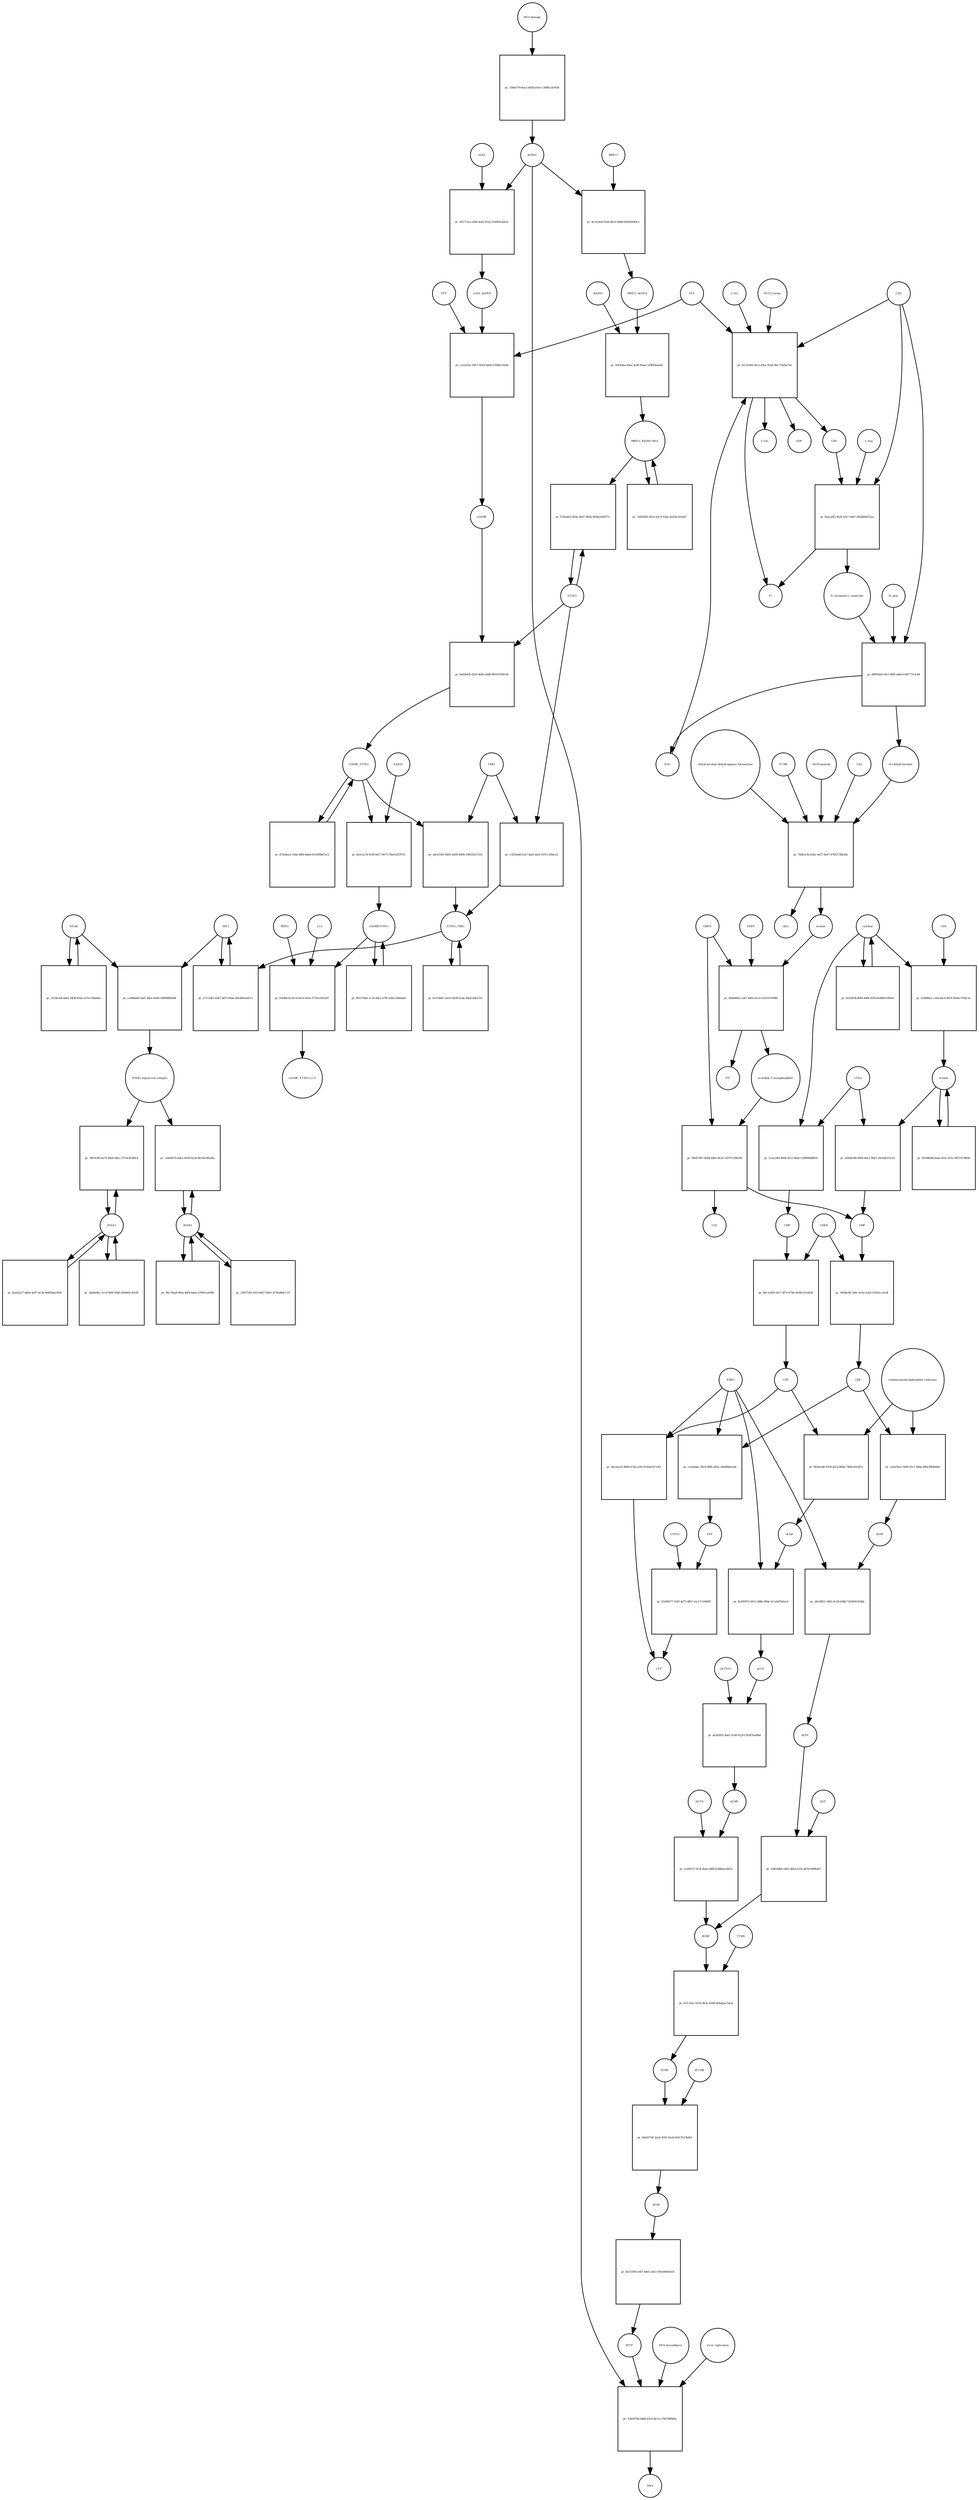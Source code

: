 strict digraph  {
"NF-kB" [annotation="urn_miriam_obo.go_GO%3A0071159", bipartite=0, cls=complex, fontsize=4, label="NF-kB", shape=circle];
"pr_ce908a40-1bd7-4d2e-8e00-040f8bf820bf" [annotation="", bipartite=1, cls=process, fontsize=4, label="pr_ce908a40-1bd7-4d2e-8e00-040f8bf820bf", shape=square];
"IFNB1 expression complex" [annotation="", bipartite=0, cls=complex, fontsize=4, label="IFNB1 expression complex", shape=circle];
IRF3 [annotation="urn_miriam_hgnc_6118|urn_miriam_uniprot_Q14653|urn_miriam_ensembl_ENSG00000126456|urn_miriam_refseq_NM_001571|urn_miriam_hgnc.symbol_IRF3|urn_miriam_ncbigene_3661", bipartite=0, cls="macromolecule multimer", fontsize=4, label=IRF3, shape=circle];
dCDP [annotation="urn_miriam_obo.chebi_CHEBI%3A28846", bipartite=0, cls="simple chemical", fontsize=4, label=dCDP, shape=circle];
"pr_8a595972-b012-488a-98de-0c1e847b9ec4" [annotation="", bipartite=1, cls=process, fontsize=4, label="pr_8a595972-b012-488a-98de-0c1e847b9ec4", shape=square];
dCTP [annotation="urn_miriam_obo.chebi_CHEBI%3A16311", bipartite=0, cls="simple chemical", fontsize=4, label=dCTP, shape=circle];
NME1 [annotation="urn_miriam_uniprot_P15531|urn_miriam_hgnc_7849", bipartite=0, cls=macromolecule, fontsize=4, label=NME1, shape=circle];
uridine [annotation="urn_miriam_obo.chebi_CHEBI%3A16704", bipartite=0, cls="simple chemical", fontsize=4, label=uridine, shape=circle];
"pr_b585b588-99e6-4da1-96e5-28c0e6221c61" [annotation="", bipartite=1, cls=process, fontsize=4, label="pr_b585b588-99e6-4da1-96e5-28c0e6221c61", shape=square];
UMP [annotation="urn_miriam_obo.chebi_CHEBI%3A57865", bipartite=0, cls="simple chemical", fontsize=4, label=UMP, shape=circle];
UCK2 [annotation="urn_miriam_uniprot_Q9HA47|urn_miriam_hgnc_HGNC%3A12562", bipartite=0, cls=macromolecule, fontsize=4, label=UCK2, shape=circle];
"orotidine 5'-monophosphate" [annotation="urn_miriam_obo.chebi_CHEBI%3A15842", bipartite=0, cls="simple chemical", fontsize=4, label="orotidine 5'-monophosphate", shape=circle];
"pr_06647947-babd-4465-8a34-1d797c5d4c68" [annotation="", bipartite=1, cls=process, fontsize=4, label="pr_06647947-babd-4465-8a34-1d797c5d4c68", shape=square];
UMPS [annotation="urn_miriam_ncbigene_7372|urn_miriam_refseq_NM_000373|urn_miriam_hgnc.symbol_UMPS|urn_miriam_hgnc_12563|urn_miriam_ensembl_ENSG00000114491|urn_miriam_uniprot_P11172", bipartite=0, cls="macromolecule multimer", fontsize=4, label=UMPS, shape=circle];
CO2 [annotation="urn_miriam_obo.chebi_CHEBI%3A16526", bipartite=0, cls="simple chemical", fontsize=4, label=CO2, shape=circle];
UTP [annotation="urn_miriam_obo.chebi_CHEBI%3A15713", bipartite=0, cls="simple chemical", fontsize=4, label=UTP, shape=circle];
"pr_05496077-4183-4d73-8fb7-a5c17c106681" [annotation="", bipartite=1, cls=process, fontsize=4, label="pr_05496077-4183-4d73-8fb7-a5c17c106681", shape=square];
CTP [annotation="urn_miriam_obo.chebi_CHEBI%3A17677", bipartite=0, cls="simple chemical", fontsize=4, label=CTP, shape=circle];
CTPS1 [annotation="urn_miriam_hgnc_HGNC%3A2519|urn_miriam_uniprot_P17812", bipartite=0, cls=macromolecule, fontsize=4, label=CTPS1, shape=circle];
UDP [annotation="urn_miriam_obo.chebi_CHEBI%3A17659", bipartite=0, cls="simple chemical", fontsize=4, label=UDP, shape=circle];
"pr_ce0a34a5-5449-42c1-94ba-496a39fdeb8d" [annotation="", bipartite=1, cls=process, fontsize=4, label="pr_ce0a34a5-5449-42c1-94ba-496a39fdeb8d", shape=square];
dUDP [annotation="urn_miriam_obo.chebi_CHEBI%3A28850", bipartite=0, cls="simple chemical", fontsize=4, label=dUDP, shape=circle];
"ribonucleoside-diphosphate reductase" [annotation="urn_miriam_brenda_1.17.4.1|urn_miriam_obo.go_GO%3A0005971", bipartite=0, cls=complex, fontsize=4, label="ribonucleoside-diphosphate reductase", shape=circle];
IFNB1 [annotation="urn_miriam_ensembl_ENSG00000171855|urn_miriam_hgnc.symbol_IFNB1|urn_miriam_hgnc_5434|urn_miriam_uniprot_P01574|urn_miriam_refseq_NM_002176|urn_miriam_ncbigene_3456", bipartite=0, cls=macromolecule, fontsize=4, label=IFNB1, shape=circle];
"pr_c4404470-bda3-4654-8a34-8814e59fa40e" [annotation="", bipartite=1, cls=process, fontsize=4, label="pr_c4404470-bda3-4654-8a34-8814e59fa40e", shape=square];
"pr_5bf4bc8b-246c-4c0e-aa03-f25fd1cc6cdf" [annotation="", bipartite=1, cls=process, fontsize=4, label="pr_5bf4bc8b-246c-4c0e-aa03-f25fd1cc6cdf", shape=square];
CMPK [annotation="urn_miriam_uniprot_P30085|urn_miriam_hgnc_HGNC%3A18170", bipartite=0, cls=macromolecule, fontsize=4, label=CMPK, shape=circle];
"cGAMP-STING" [annotation="", bipartite=0, cls=complex, fontsize=4, label="cGAMP-STING", shape=circle];
"pr_991579a4-1c16-4da3-a78f-a58cc04444a0" [annotation="", bipartite=1, cls=process, fontsize=4, label="pr_991579a4-1c16-4da3-a78f-a58cc04444a0", shape=square];
IFNA1 [annotation="urn_miriam_hgnc.symbol_IFNA1|urn_miriam_ncbigene_3439|urn_miriam_refseq_NM_024013|urn_miriam_uniprot_P01562|urn_miriam_hgnc_5417|urn_miriam_ensembl_ENSG00000197919", bipartite=0, cls=macromolecule, fontsize=4, label=IFNA1, shape=circle];
"pr_3ffe5c80-be75-48a6-98ac-f75343d390c4" [annotation="", bipartite=1, cls=process, fontsize=4, label="pr_3ffe5c80-be75-48a6-98ac-f75343d390c4", shape=square];
"pr_0d7d8eb8-da4e-491e-9cfa-5ff119738f4d" [annotation="", bipartite=1, cls=process, fontsize=4, label="pr_0d7d8eb8-da4e-491e-9cfa-5ff119738f4d", shape=square];
CDP [annotation="urn_miriam_obo.chebi_CHEBI%3A17239", bipartite=0, cls="simple chemical", fontsize=4, label=CDP, shape=circle];
"pr_802ba3df-9328-4e1a-86db-74f8e1d1a87a" [annotation="", bipartite=1, cls=process, fontsize=4, label="pr_802ba3df-9328-4e1a-86db-74f8e1d1a87a", shape=square];
"pr_4bceea23-460d-47da-a32f-8143dc8c7c83" [annotation="", bipartite=1, cls=process, fontsize=4, label="pr_4bceea23-460d-47da-a32f-8143dc8c7c83", shape=square];
dTDP [annotation="urn_miriam_obo.chebi_CHEBI%3A18075", bipartite=0, cls="simple chemical", fontsize=4, label=dTDP, shape=circle];
"pr_8a155f95-e4f7-4dd1-a0e3-585e489eb031" [annotation="", bipartite=1, cls=process, fontsize=4, label="pr_8a155f95-e4f7-4dd1-a0e3-585e489eb031", shape=square];
dTTP [annotation="urn_miriam_obo.chebi_CHEBI%3A18077", bipartite=0, cls="simple chemical", fontsize=4, label=dTTP, shape=circle];
CMP [annotation="urn_miriam_obo.chebi_CHEBI%3A17361", bipartite=0, cls="simple chemical", fontsize=4, label=CMP, shape=circle];
"pr_8bc1e9e8-5417-4f7e-874a-4e99c2414438" [annotation="", bipartite=1, cls=process, fontsize=4, label="pr_8bc1e9e8-5417-4f7e-874a-4e99c2414438", shape=square];
dUMP [annotation="urn_miriam_obo.chebi_CHEBI%3A17622", bipartite=0, cls="simple chemical", fontsize=4, label=dUMP, shape=circle];
"pr_0cfc1b2c-6335-4e3e-8304-4fdeb2ec5acb" [annotation="", bipartite=1, cls=process, fontsize=4, label="pr_0cfc1b2c-6335-4e3e-8304-4fdeb2ec5acb", shape=square];
dTMP [annotation="urn_miriam_obo.chebi_CHEBI%3A17013", bipartite=0, cls="simple chemical", fontsize=4, label=dTMP, shape=circle];
TYMS [annotation="urn_miriam_uniprot_P04818|urn_miriam_hgnc_HGNC%3A12441", bipartite=0, cls=macromolecule, fontsize=4, label=TYMS, shape=circle];
dsDNA [annotation="urn_miriam_obo.chebi_CHEBI%3A75909", bipartite=0, cls="simple chemical", fontsize=4, label=dsDNA, shape=circle];
"pr_32b2970d-084d-45cb-8e12-e706708f6f4c" [annotation="", bipartite=1, cls=process, fontsize=4, label="pr_32b2970d-084d-45cb-8e12-e706708f6f4c", shape=square];
DNA [annotation="", bipartite=0, cls="nucleic acid feature", fontsize=4, label=DNA, shape=circle];
"DNA biosynthesis" [annotation="urn_miriam_obo.go_GO%3A0071897", bipartite=0, cls=phenotype, fontsize=4, label="DNA biosynthesis", shape=circle];
"virus replication" [annotation="urn_miriam_obo.go_GO%3A0019079", bipartite=0, cls=phenotype, fontsize=4, label="virus replication", shape=circle];
MRE11_RAD50_DNA [annotation="", bipartite=0, cls=complex, fontsize=4, label=MRE11_RAD50_DNA, shape=circle];
"pr_7a6b305f-441b-43c9-91bd-3ed20c501d47" [annotation="", bipartite=1, cls=process, fontsize=4, label="pr_7a6b305f-441b-43c9-91bd-3ed20c501d47", shape=square];
"pr_a6345f02-4dd1-4140-832f-f183d7fa444d" [annotation="", bipartite=1, cls=process, fontsize=4, label="pr_a6345f02-4dd1-4140-832f-f183d7fa444d", shape=square];
dCMP [annotation="urn_miriam_obo.chebi_CHEBI%3A15918", bipartite=0, cls="simple chemical", fontsize=4, label=dCMP, shape=circle];
DCTPP1 [annotation="urn_miriam_uniprot_Q9H773|urn_miriam_hgnc_HGNC%3A28777", bipartite=0, cls=macromolecule, fontsize=4, label=DCTPP1, shape=circle];
"pr_258372f9-5619-4827-8d01-d73fa804c114" [annotation="", bipartite=1, cls=process, fontsize=4, label="pr_258372f9-5619-4827-8d01-d73fa804c114", shape=square];
"pr_86c76ea8-4f6a-4bf9-b4a4-a70ffa1a639b" [annotation="", bipartite=1, cls=process, fontsize=4, label="pr_86c76ea8-4f6a-4bf9-b4a4-a70ffa1a639b", shape=square];
ATP [annotation="urn_miriam_obo.chebi_CHEBI%3A15422", bipartite=0, cls="simple chemical", fontsize=4, label=ATP, shape=circle];
"pr_c1e2e05c-b917-4010-b044-b7f8f013af40" [annotation="", bipartite=1, cls=process, fontsize=4, label="pr_c1e2e05c-b917-4010-b044-b7f8f013af40", shape=square];
GTP [annotation="urn_miriam_obo.chebi_CHEBI%3A15996", bipartite=0, cls="simple chemical", fontsize=4, label=GTP, shape=circle];
cGAMP [annotation="urn_miriam_obo.chebi_CHEBI%3A75947", bipartite=0, cls="simple chemical", fontsize=4, label=cGAMP, shape=circle];
cGAS_dsDNA [annotation=urn_miriam_pubmed_28363908, bipartite=0, cls=complex, fontsize=4, label=cGAS_dsDNA, shape=circle];
cytidine [annotation="urn_miriam_obo.chebi_CHEBI%3A17562", bipartite=0, cls="simple chemical", fontsize=4, label=cytidine, shape=circle];
"pr_1cea1dfd-8b06-4f23-96a6-1298094ddb50" [annotation="", bipartite=1, cls=process, fontsize=4, label="pr_1cea1dfd-8b06-4f23-96a6-1298094ddb50", shape=square];
"pr_9a62b83f-d224-4bd2-ab68-86165356fc0e" [annotation="", bipartite=1, cls=process, fontsize=4, label="pr_9a62b83f-d224-4bd2-ab68-86165356fc0e", shape=square];
STING [annotation=urn_miriam_uniprot_Q86WV6, bipartite=0, cls="macromolecule multimer", fontsize=4, label=STING, shape=circle];
cGAMP_STING [annotation="urn_miriam_obo.go_GO%3A1990231", bipartite=0, cls=complex, fontsize=4, label=cGAMP_STING, shape=circle];
"L-Gln" [annotation="urn_miriam_obo.chebi_CHEBI%3A18050", bipartite=0, cls="simple chemical", fontsize=4, label="L-Gln", shape=circle];
"pr_fe135364-3bc3-43ee-93a8-9bc719aba756" [annotation="", bipartite=1, cls=process, fontsize=4, label="pr_fe135364-3bc3-43ee-93a8-9bc719aba756", shape=square];
CAP [annotation="urn_miriam_obo.chebi_CHEBI%3A17672", bipartite=0, cls="simple chemical", fontsize=4, label=CAP, shape=circle];
CAD [annotation="urn_miriam_refseq_NM_001306079|urn_miriam_hgnc_1424|urn_miriam_hgnc.symbol_CAD|urn_miriam_uniprot_P27708|urn_miriam_ncbigene_790|urn_miriam_ensembl_ENSG00000084774", bipartite=0, cls=macromolecule, fontsize=4, label=CAD, shape=circle];
HCO3_minus [annotation="urn_miriam_obo.chebi_CHEBI%3A17544", bipartite=0, cls="simple chemical", fontsize=4, label=HCO3_minus, shape=circle];
H2O [annotation="urn_miriam_obo.chebi_CHEBI%3A15377", bipartite=0, cls="simple chemical", fontsize=4, label=H2O, shape=circle];
"L-Glu" [annotation="urn_miriam_obo.chebi_CHEBI%3A16015", bipartite=0, cls="simple chemical", fontsize=4, label="L-Glu", shape=circle];
ADP [annotation="urn_miriam_obo.chebi_CHEBI%3A16761", bipartite=0, cls="simple chemical", fontsize=4, label=ADP, shape=circle];
Pi [annotation="urn_miriam_obo.chebi_CHEBI%3A18367", bipartite=0, cls="simple chemical", fontsize=4, label=Pi, shape=circle];
"pr_ce1bedac-58c8-4f86-a85e-cb9dffb6ea46" [annotation="", bipartite=1, cls=process, fontsize=4, label="pr_ce1bedac-58c8-4f86-a85e-cb9dffb6ea46", shape=square];
"N-carbamoyl-L-aspartate" [annotation="urn_miriam_obo.chebi_CHEBI%3A32814", bipartite=0, cls="simple chemical", fontsize=4, label="N-carbamoyl-L-aspartate", shape=circle];
"pr_d0f65bb5-f4e1-46fb-ada0-e34f77313c04" [annotation="", bipartite=1, cls=process, fontsize=4, label="pr_d0f65bb5-f4e1-46fb-ada0-e34f77313c04", shape=square];
"(S)-dihydroorotate" [annotation="urn_miriam_obo.chebi_CHEBI%3A30864", bipartite=0, cls="simple chemical", fontsize=4, label="(S)-dihydroorotate", shape=circle];
H_plus [annotation="urn_miriam_obo.chebi_CHEBI%3A15378", bipartite=0, cls="simple chemical", fontsize=4, label=H_plus, shape=circle];
"pr_3129e3a8-8a81-4408-81be-a37a11fbebaa" [annotation="", bipartite=1, cls=process, fontsize=4, label="pr_3129e3a8-8a81-4408-81be-a37a11fbebaa", shape=square];
"pr_2bb8e0bc-5cc6-464f-b940-d58465c301d5" [annotation="", bipartite=1, cls=process, fontsize=4, label="pr_2bb8e0bc-5cc6-464f-b940-d58465c301d5", shape=square];
TBK1 [annotation="urn_miriam_hgnc.symbol_TBK1|urn_miriam_ensembl_ENSG00000183735|urn_miriam_uniprot_Q9UHD2|urn_miriam_refseq_NM_013254|urn_miriam_hgnc_11584|urn_miriam_ncbigene_29110", bipartite=0, cls=macromolecule, fontsize=4, label=TBK1, shape=circle];
"pr_a8c65301-8d03-4e09-8494-036f1b52721b" [annotation="", bipartite=1, cls=process, fontsize=4, label="pr_a8c65301-8d03-4e09-8494-036f1b52721b", shape=square];
STING_TBK1 [annotation=urn_miriam_pubmed_30842653, bipartite=0, cls=complex, fontsize=4, label=STING_TBK1, shape=circle];
"pr_f326a6b2-883e-4b37-882b-992be2d50751" [annotation="", bipartite=1, cls=process, fontsize=4, label="pr_f326a6b2-883e-4b37-882b-992be2d50751", shape=square];
"pr_82a02a57-bb0a-4e07-bc2b-8e6f2bea3956" [annotation="", bipartite=1, cls=process, fontsize=4, label="pr_82a02a57-bb0a-4e07-bc2b-8e6f2bea3956", shape=square];
"pr_d55711a2-afb4-4a42-91af-51b093cd2b3c" [annotation="", bipartite=1, cls=process, fontsize=4, label="pr_d55711a2-afb4-4a42-91af-51b093cd2b3c", shape=square];
cGAS [annotation="urn_miriam_ensembl_ENSG00000164430|urn_miriam_hgnc_21367|urn_miriam_ncbigene_115004|urn_miriam_uniprot_Q8N884|urn_miriam_hgnc.symbol_CGAS|urn_miriam_refseq_NM_138441", bipartite=0, cls=macromolecule, fontsize=4, label=cGAS, shape=circle];
"pr_6e159687-a416-4e38-b1da-5bafc2661355" [annotation="", bipartite=1, cls=process, fontsize=4, label="pr_6e159687-a416-4e38-b1da-5bafc2661355", shape=square];
orotate [annotation="urn_miriam_obo.chebi_CHEBI%3A30839", bipartite=0, cls="simple chemical", fontsize=4, label=orotate, shape=circle];
"pr_00ad96b2-ca87-4d93-9cc0-f145107008fb" [annotation="", bipartite=1, cls=process, fontsize=4, label="pr_00ad96b2-ca87-4d93-9cc0-f145107008fb", shape=square];
PRPP [annotation="urn_miriam_obo.chebi_CHEBI%3A17111", bipartite=0, cls="simple chemical", fontsize=4, label=PRPP, shape=circle];
PPi [annotation="urn_miriam_obo.chebi_CHEBI%3A18361", bipartite=0, cls="simple chemical", fontsize=4, label=PPi, shape=circle];
"pr_9c65ff5b-80f4-4966-81fd-6e48fb1049ed" [annotation="", bipartite=1, cls=process, fontsize=4, label="pr_9c65ff5b-80f4-4966-81fd-6e48fb1049ed", shape=square];
"pr_a7112df5-4547-4d75-85be-0d1d492a6513" [annotation="", bipartite=1, cls=process, fontsize=4, label="pr_a7112df5-4547-4d75-85be-0d1d492a6513", shape=square];
"pr_d7a2bea2-16da-48f6-bdad-655599bd73c2" [annotation="", bipartite=1, cls=process, fontsize=4, label="pr_d7a2bea2-16da-48f6-bdad-655599bd73c2", shape=square];
RAD50 [annotation="urn_miriam_ncbigene_10111|urn_miriam_refseq_NM_005732|urn_miriam_uniprot_Q92878|urn_miriam_hgnc.symbol_RAD50|urn_miriam_ensembl_ENSG00000113522|urn_miriam_hgnc_9816", bipartite=0, cls="macromolecule multimer", fontsize=4, label=RAD50, shape=circle];
"pr_45f5fdea-94ee-4a0f-85ad-caf90f5ee6d1" [annotation="", bipartite=1, cls=process, fontsize=4, label="pr_45f5fdea-94ee-4a0f-85ad-caf90f5ee6d1", shape=square];
MRE11_dsDNA [annotation="urn_miriam_obo.go_GO%3A0003690", bipartite=0, cls=complex, fontsize=4, label=MRE11_dsDNA, shape=circle];
"pr_7b9b3c9a-b3bc-4e27-be67-87bf273bb1bb" [annotation="", bipartite=1, cls=process, fontsize=4, label="pr_7b9b3c9a-b3bc-4e27-be67-87bf273bb1bb", shape=square];
"dihydroorotate dehydrogenase holoenzyme" [annotation="urn_miriam_ncbigene_1723|urn_miriam_hgnc_HGNC%3A2867|urn_miriam_hgnc.symbol_DHODH", bipartite=0, cls="simple chemical", fontsize=4, label="dihydroorotate dehydrogenase holoenzyme", shape=circle];
P1788 [annotation=urn_miriam_pubmed_31740051, bipartite=0, cls="simple chemical", fontsize=4, label=P1788, shape=circle];
Teriflunomide [annotation=urn_miriam_drugbank_DB08880, bipartite=0, cls="simple chemical", fontsize=4, label=Teriflunomide, shape=circle];
CoQ [annotation="urn_miriam_obo.chebi_CHEBI%3A16389", bipartite=0, cls="simple chemical", fontsize=4, label=CoQ, shape=circle];
QH2 [annotation="urn_miriam_obo.chebi_CHEBI%3A17976", bipartite=0, cls="simple chemical", fontsize=4, label=QH2, shape=circle];
"pr_d4cdf921-0842-4c28-b38b-7d20695418bb" [annotation="", bipartite=1, cls=process, fontsize=4, label="pr_d4cdf921-0842-4c28-b38b-7d20695418bb", shape=square];
dUTP [annotation="urn_miriam_obo.chebi_CHEBI%3A17625", bipartite=0, cls="simple chemical", fontsize=4, label=dUTP, shape=circle];
"pr_61d0f8a2-c1bb-46c0-8d74-839ac3784c3e" [annotation="", bipartite=1, cls=process, fontsize=4, label="pr_61d0f8a2-c1bb-46c0-8d74-839ac3784c3e", shape=square];
CDA [annotation="urn_miriam_uniprot_P32320|urn_miriam_ncbigene_978|urn_miriam_refseq_NM_001785|urn_miriam_ensembl_ENSG00000158825|urn_miriam_hgnc.symbol_CDA|urn_miriam_hgnc_1712", bipartite=0, cls=macromolecule, fontsize=4, label=CDA, shape=circle];
"pr_e9d100b6-a483-46e6-b32e-b67b10d9b367" [annotation="", bipartite=1, cls=process, fontsize=4, label="pr_e9d100b6-a483-46e6-b32e-b67b10d9b367", shape=square];
DUT [annotation="urn_miriam_hgnc_HGNC%3A3078|urn_miriam_uniprot_P33316", bipartite=0, cls=macromolecule, fontsize=4, label=DUT, shape=circle];
"pr_f2e9be1b-d1c9-4414-b53a-5735ec602187" [annotation="", bipartite=1, cls=process, fontsize=4, label="pr_f2e9be1b-d1c9-4414-b53a-5735ec602187", shape=square];
LC3 [annotation="", bipartite=0, cls=macromolecule, fontsize=4, label=LC3, shape=circle];
cGAMP_STING_LC3 [annotation="", bipartite=0, cls=complex, fontsize=4, label=cGAMP_STING_LC3, shape=circle];
WIPI2 [annotation="urn_miriam_refseq_NM_015610|urn_miriam_hgnc_32225|urn_miriam_hgnc.symbol_WIPI2|urn_miriam_ensembl_ENSG00000157954|urn_miriam_ncbigene_26100|urn_miriam_uniprot_Q9Y4P8", bipartite=0, cls=macromolecule, fontsize=4, label=WIPI2, shape=circle];
"pr_85aca9f2-9a2f-41b7-b4d7-29d2b08d7eaa" [annotation="", bipartite=1, cls=process, fontsize=4, label="pr_85aca9f2-9a2f-41b7-b4d7-29d2b08d7eaa", shape=square];
"L-Asp" [annotation="urn_miriam_obo.chebi_CHEBI%3A29991", bipartite=0, cls="simple chemical", fontsize=4, label="L-Asp", shape=circle];
"pr_dc1e5d34-f4ab-4b10-94b8-0fef0d5bfdc1" [annotation="", bipartite=1, cls=process, fontsize=4, label="pr_dc1e5d34-f4ab-4b10-94b8-0fef0d5bfdc1", shape=square];
MRE11 [annotation="urn_miriam_hgnc.symbol_MRE11|urn_miriam_ncbigene_4361|urn_miriam_uniprot_P49959|urn_miriam_ensembl_ENSG00000020922|urn_miriam_refseq_NM_005591|urn_miriam_hgnc_7230", bipartite=0, cls="macromolecule multimer", fontsize=4, label=MRE11, shape=circle];
"pr_d4a657b6-3e2d-4592-81eb-d5417b13b0b5" [annotation="", bipartite=1, cls=process, fontsize=4, label="pr_d4a657b6-3e2d-4592-81eb-d5417b13b0b5", shape=square];
dTYMK [annotation="urn_miriam_uniprot_P23919|urn_miriam_hgnc_HGNC%3A3061", bipartite=0, cls=macromolecule, fontsize=4, label=dTYMK, shape=circle];
"pr_6a5c2c1b-9cfb-4457-9073-7be052f29721" [annotation="", bipartite=1, cls=process, fontsize=4, label="pr_6a5c2c1b-9cfb-4457-9073-7be052f29721", shape=square];
SAR1A [annotation="urn_miriam_uniprot_Q9NR31|urn_miriam_ensembl_ENSG00000079332|urn_miriam_hgnc_10534|urn_miriam_hgnc.symbol_SAR1A|urn_miriam_refseq_NM_001142648|urn_miriam_ncbigene_56681", bipartite=0, cls=macromolecule, fontsize=4, label=SAR1A, shape=circle];
"pr_c325ded0-fe27-4aef-bfa8-310111fbdca5" [annotation="", bipartite=1, cls=process, fontsize=4, label="pr_c325ded0-fe27-4aef-bfa8-310111fbdca5", shape=square];
"pr_538dcf70-6ea2-492b-a5ee-c2880c243658" [annotation="", bipartite=1, cls=process, fontsize=4, label="pr_538dcf70-6ea2-492b-a5ee-c2880c243658", shape=square];
"DNA damage" [annotation="", bipartite=0, cls=phenotype, fontsize=4, label="DNA damage", shape=circle];
"pr_e1a6f537-0e3f-4bee-b6f8-b2080ae3b623" [annotation="", bipartite=1, cls=process, fontsize=4, label="pr_e1a6f537-0e3f-4bee-b6f8-b2080ae3b623", shape=square];
DCTD [annotation="urn_miriam_uniprot_P32321|urn_miriam_hgnc_HGNC%3A2710", bipartite=0, cls=macromolecule, fontsize=4, label=DCTD, shape=circle];
"NF-kB" -> "pr_ce908a40-1bd7-4d2e-8e00-040f8bf820bf"  [annotation="", interaction_type=consumption];
"NF-kB" -> "pr_3129e3a8-8a81-4408-81be-a37a11fbebaa"  [annotation="", interaction_type=consumption];
"pr_ce908a40-1bd7-4d2e-8e00-040f8bf820bf" -> "IFNB1 expression complex"  [annotation="", interaction_type=production];
"IFNB1 expression complex" -> "pr_c4404470-bda3-4654-8a34-8814e59fa40e"  [annotation=urn_miriam_pubmed_20610653, interaction_type=stimulation];
"IFNB1 expression complex" -> "pr_3ffe5c80-be75-48a6-98ac-f75343d390c4"  [annotation=urn_miriam_pubmed_16979567, interaction_type=stimulation];
IRF3 -> "pr_ce908a40-1bd7-4d2e-8e00-040f8bf820bf"  [annotation="", interaction_type=consumption];
IRF3 -> "pr_a7112df5-4547-4d75-85be-0d1d492a6513"  [annotation="", interaction_type=consumption];
dCDP -> "pr_8a595972-b012-488a-98de-0c1e847b9ec4"  [annotation="", interaction_type=consumption];
"pr_8a595972-b012-488a-98de-0c1e847b9ec4" -> dCTP  [annotation="", interaction_type=production];
dCTP -> "pr_a6345f02-4dd1-4140-832f-f183d7fa444d"  [annotation="", interaction_type=consumption];
NME1 -> "pr_8a595972-b012-488a-98de-0c1e847b9ec4"  [annotation=urn_miriam_pubmed_17827303, interaction_type=catalysis];
NME1 -> "pr_4bceea23-460d-47da-a32f-8143dc8c7c83"  [annotation=urn_miriam_pubmed_28458037, interaction_type=catalysis];
NME1 -> "pr_ce1bedac-58c8-4f86-a85e-cb9dffb6ea46"  [annotation=urn_miriam_pubmed_28458037, interaction_type=catalysis];
NME1 -> "pr_d4cdf921-0842-4c28-b38b-7d20695418bb"  [annotation=urn_miriam_pubmed_17827303, interaction_type=catalysis];
uridine -> "pr_b585b588-99e6-4da1-96e5-28c0e6221c61"  [annotation="", interaction_type=consumption];
uridine -> "pr_0d7d8eb8-da4e-491e-9cfa-5ff119738f4d"  [annotation="", interaction_type=consumption];
"pr_b585b588-99e6-4da1-96e5-28c0e6221c61" -> UMP  [annotation="", interaction_type=production];
UMP -> "pr_5bf4bc8b-246c-4c0e-aa03-f25fd1cc6cdf"  [annotation="", interaction_type=consumption];
UCK2 -> "pr_b585b588-99e6-4da1-96e5-28c0e6221c61"  [annotation=urn_miriam_pubmed_15130468, interaction_type=catalysis];
UCK2 -> "pr_1cea1dfd-8b06-4f23-96a6-1298094ddb50"  [annotation=urn_miriam_pubmed_15130468, interaction_type=catalysis];
"orotidine 5'-monophosphate" -> "pr_06647947-babd-4465-8a34-1d797c5d4c68"  [annotation="", interaction_type=consumption];
"pr_06647947-babd-4465-8a34-1d797c5d4c68" -> UMP  [annotation="", interaction_type=production];
"pr_06647947-babd-4465-8a34-1d797c5d4c68" -> CO2  [annotation="", interaction_type=production];
UMPS -> "pr_06647947-babd-4465-8a34-1d797c5d4c68"  [annotation=urn_miriam_reactome_REACT_1698, interaction_type=catalysis];
UMPS -> "pr_00ad96b2-ca87-4d93-9cc0-f145107008fb"  [annotation=urn_miriam_reactome_REACT_1698, interaction_type=catalysis];
UTP -> "pr_05496077-4183-4d73-8fb7-a5c17c106681"  [annotation="", interaction_type=consumption];
"pr_05496077-4183-4d73-8fb7-a5c17c106681" -> CTP  [annotation="", interaction_type=production];
CTPS1 -> "pr_05496077-4183-4d73-8fb7-a5c17c106681"  [annotation=urn_miriam_pubmed_5411547, interaction_type=catalysis];
UDP -> "pr_ce0a34a5-5449-42c1-94ba-496a39fdeb8d"  [annotation="", interaction_type=consumption];
UDP -> "pr_ce1bedac-58c8-4f86-a85e-cb9dffb6ea46"  [annotation="", interaction_type=consumption];
"pr_ce0a34a5-5449-42c1-94ba-496a39fdeb8d" -> dUDP  [annotation="", interaction_type=production];
dUDP -> "pr_d4cdf921-0842-4c28-b38b-7d20695418bb"  [annotation="", interaction_type=consumption];
"ribonucleoside-diphosphate reductase" -> "pr_ce0a34a5-5449-42c1-94ba-496a39fdeb8d"  [annotation=urn_miriam_pubmed_24809024, interaction_type=catalysis];
"ribonucleoside-diphosphate reductase" -> "pr_802ba3df-9328-4e1a-86db-74f8e1d1a87a"  [annotation=urn_miriam_pubmed_24809024, interaction_type=catalysis];
IFNB1 -> "pr_c4404470-bda3-4654-8a34-8814e59fa40e"  [annotation="", interaction_type=consumption];
IFNB1 -> "pr_258372f9-5619-4827-8d01-d73fa804c114"  [annotation="", interaction_type=consumption];
IFNB1 -> "pr_86c76ea8-4f6a-4bf9-b4a4-a70ffa1a639b"  [annotation="", interaction_type=consumption];
"pr_c4404470-bda3-4654-8a34-8814e59fa40e" -> IFNB1  [annotation="", interaction_type=production];
"pr_5bf4bc8b-246c-4c0e-aa03-f25fd1cc6cdf" -> UDP  [annotation="", interaction_type=production];
CMPK -> "pr_5bf4bc8b-246c-4c0e-aa03-f25fd1cc6cdf"  [annotation=urn_miriam_pubmed_10462544, interaction_type=catalysis];
CMPK -> "pr_8bc1e9e8-5417-4f7e-874a-4e99c2414438"  [annotation=urn_miriam_pubmed_10462544, interaction_type=catalysis];
"cGAMP-STING" -> "pr_991579a4-1c16-4da3-a78f-a58cc04444a0"  [annotation="", interaction_type=consumption];
"cGAMP-STING" -> "pr_f2e9be1b-d1c9-4414-b53a-5735ec602187"  [annotation="", interaction_type=consumption];
"pr_991579a4-1c16-4da3-a78f-a58cc04444a0" -> "cGAMP-STING"  [annotation="", interaction_type=production];
IFNA1 -> "pr_3ffe5c80-be75-48a6-98ac-f75343d390c4"  [annotation="", interaction_type=consumption];
IFNA1 -> "pr_2bb8e0bc-5cc6-464f-b940-d58465c301d5"  [annotation="", interaction_type=consumption];
IFNA1 -> "pr_82a02a57-bb0a-4e07-bc2b-8e6f2bea3956"  [annotation="", interaction_type=consumption];
"pr_3ffe5c80-be75-48a6-98ac-f75343d390c4" -> IFNA1  [annotation="", interaction_type=production];
"pr_0d7d8eb8-da4e-491e-9cfa-5ff119738f4d" -> uridine  [annotation="", interaction_type=production];
CDP -> "pr_802ba3df-9328-4e1a-86db-74f8e1d1a87a"  [annotation="", interaction_type=consumption];
CDP -> "pr_4bceea23-460d-47da-a32f-8143dc8c7c83"  [annotation="", interaction_type=consumption];
"pr_802ba3df-9328-4e1a-86db-74f8e1d1a87a" -> dCDP  [annotation="", interaction_type=production];
"pr_4bceea23-460d-47da-a32f-8143dc8c7c83" -> CTP  [annotation="", interaction_type=production];
dTDP -> "pr_8a155f95-e4f7-4dd1-a0e3-585e489eb031"  [annotation="", interaction_type=consumption];
"pr_8a155f95-e4f7-4dd1-a0e3-585e489eb031" -> dTTP  [annotation="", interaction_type=production];
dTTP -> "pr_32b2970d-084d-45cb-8e12-e706708f6f4c"  [annotation="", interaction_type=consumption];
CMP -> "pr_8bc1e9e8-5417-4f7e-874a-4e99c2414438"  [annotation="", interaction_type=consumption];
"pr_8bc1e9e8-5417-4f7e-874a-4e99c2414438" -> CDP  [annotation="", interaction_type=production];
dUMP -> "pr_0cfc1b2c-6335-4e3e-8304-4fdeb2ec5acb"  [annotation="", interaction_type=consumption];
"pr_0cfc1b2c-6335-4e3e-8304-4fdeb2ec5acb" -> dTMP  [annotation="", interaction_type=production];
dTMP -> "pr_d4a657b6-3e2d-4592-81eb-d5417b13b0b5"  [annotation="", interaction_type=consumption];
TYMS -> "pr_0cfc1b2c-6335-4e3e-8304-4fdeb2ec5acb"  [annotation=urn_miriam_pubmed_3099389, interaction_type=catalysis];
dsDNA -> "pr_32b2970d-084d-45cb-8e12-e706708f6f4c"  [annotation="", interaction_type=consumption];
dsDNA -> "pr_d55711a2-afb4-4a42-91af-51b093cd2b3c"  [annotation="", interaction_type=consumption];
dsDNA -> "pr_dc1e5d34-f4ab-4b10-94b8-0fef0d5bfdc1"  [annotation="", interaction_type=consumption];
"pr_32b2970d-084d-45cb-8e12-e706708f6f4c" -> DNA  [annotation="", interaction_type=production];
"DNA biosynthesis" -> "pr_32b2970d-084d-45cb-8e12-e706708f6f4c"  [annotation="", interaction_type=catalysis];
"virus replication" -> "pr_32b2970d-084d-45cb-8e12-e706708f6f4c"  [annotation="", interaction_type=inhibition];
MRE11_RAD50_DNA -> "pr_7a6b305f-441b-43c9-91bd-3ed20c501d47"  [annotation="", interaction_type=consumption];
MRE11_RAD50_DNA -> "pr_f326a6b2-883e-4b37-882b-992be2d50751"  [annotation=urn_miriam_pubmed_23388631, interaction_type=catalysis];
"pr_7a6b305f-441b-43c9-91bd-3ed20c501d47" -> MRE11_RAD50_DNA  [annotation="", interaction_type=production];
"pr_a6345f02-4dd1-4140-832f-f183d7fa444d" -> dCMP  [annotation="", interaction_type=production];
dCMP -> "pr_e1a6f537-0e3f-4bee-b6f8-b2080ae3b623"  [annotation="", interaction_type=consumption];
DCTPP1 -> "pr_a6345f02-4dd1-4140-832f-f183d7fa444d"  [annotation=urn_miriam_pubmed_13788541, interaction_type=catalysis];
"pr_258372f9-5619-4827-8d01-d73fa804c114" -> IFNB1  [annotation="", interaction_type=production];
"pr_86c76ea8-4f6a-4bf9-b4a4-a70ffa1a639b" -> IFNB1  [annotation="", interaction_type=production];
ATP -> "pr_c1e2e05c-b917-4010-b044-b7f8f013af40"  [annotation="", interaction_type=consumption];
ATP -> "pr_fe135364-3bc3-43ee-93a8-9bc719aba756"  [annotation="", interaction_type=consumption];
"pr_c1e2e05c-b917-4010-b044-b7f8f013af40" -> cGAMP  [annotation="", interaction_type=production];
GTP -> "pr_c1e2e05c-b917-4010-b044-b7f8f013af40"  [annotation="", interaction_type=consumption];
cGAMP -> "pr_9a62b83f-d224-4bd2-ab68-86165356fc0e"  [annotation="", interaction_type=consumption];
cGAS_dsDNA -> "pr_c1e2e05c-b917-4010-b044-b7f8f013af40"  [annotation=urn_miriam_pubmed_29622565, interaction_type=catalysis];
cytidine -> "pr_1cea1dfd-8b06-4f23-96a6-1298094ddb50"  [annotation="", interaction_type=consumption];
cytidine -> "pr_9c65ff5b-80f4-4966-81fd-6e48fb1049ed"  [annotation="", interaction_type=consumption];
cytidine -> "pr_61d0f8a2-c1bb-46c0-8d74-839ac3784c3e"  [annotation="", interaction_type=consumption];
"pr_1cea1dfd-8b06-4f23-96a6-1298094ddb50" -> CMP  [annotation="", interaction_type=production];
"pr_9a62b83f-d224-4bd2-ab68-86165356fc0e" -> cGAMP_STING  [annotation="", interaction_type=production];
STING -> "pr_9a62b83f-d224-4bd2-ab68-86165356fc0e"  [annotation="", interaction_type=consumption];
STING -> "pr_f326a6b2-883e-4b37-882b-992be2d50751"  [annotation="", interaction_type=consumption];
STING -> "pr_c325ded0-fe27-4aef-bfa8-310111fbdca5"  [annotation="", interaction_type=consumption];
cGAMP_STING -> "pr_a8c65301-8d03-4e09-8494-036f1b52721b"  [annotation="", interaction_type=consumption];
cGAMP_STING -> "pr_d7a2bea2-16da-48f6-bdad-655599bd73c2"  [annotation="", interaction_type=consumption];
cGAMP_STING -> "pr_6a5c2c1b-9cfb-4457-9073-7be052f29721"  [annotation="", interaction_type=consumption];
"L-Gln" -> "pr_fe135364-3bc3-43ee-93a8-9bc719aba756"  [annotation="", interaction_type=consumption];
"pr_fe135364-3bc3-43ee-93a8-9bc719aba756" -> CAP  [annotation="", interaction_type=production];
"pr_fe135364-3bc3-43ee-93a8-9bc719aba756" -> "L-Glu"  [annotation="", interaction_type=production];
"pr_fe135364-3bc3-43ee-93a8-9bc719aba756" -> ADP  [annotation="", interaction_type=production];
"pr_fe135364-3bc3-43ee-93a8-9bc719aba756" -> Pi  [annotation="", interaction_type=production];
CAP -> "pr_85aca9f2-9a2f-41b7-b4d7-29d2b08d7eaa"  [annotation="", interaction_type=consumption];
CAD -> "pr_fe135364-3bc3-43ee-93a8-9bc719aba756"  [annotation=urn_miriam_reactome_REACT_73577, interaction_type=catalysis];
CAD -> "pr_d0f65bb5-f4e1-46fb-ada0-e34f77313c04"  [annotation=urn_miriam_reactome_REACT_1698, interaction_type=catalysis];
CAD -> "pr_85aca9f2-9a2f-41b7-b4d7-29d2b08d7eaa"  [annotation=urn_miriam_reactome_REACT_1698, interaction_type=catalysis];
HCO3_minus -> "pr_fe135364-3bc3-43ee-93a8-9bc719aba756"  [annotation="", interaction_type=consumption];
H2O -> "pr_fe135364-3bc3-43ee-93a8-9bc719aba756"  [annotation="", interaction_type=consumption];
"pr_ce1bedac-58c8-4f86-a85e-cb9dffb6ea46" -> UTP  [annotation="", interaction_type=production];
"N-carbamoyl-L-aspartate" -> "pr_d0f65bb5-f4e1-46fb-ada0-e34f77313c04"  [annotation="", interaction_type=consumption];
"pr_d0f65bb5-f4e1-46fb-ada0-e34f77313c04" -> "(S)-dihydroorotate"  [annotation="", interaction_type=production];
"pr_d0f65bb5-f4e1-46fb-ada0-e34f77313c04" -> H2O  [annotation="", interaction_type=production];
"(S)-dihydroorotate" -> "pr_7b9b3c9a-b3bc-4e27-be67-87bf273bb1bb"  [annotation="", interaction_type=consumption];
H_plus -> "pr_d0f65bb5-f4e1-46fb-ada0-e34f77313c04"  [annotation="", interaction_type=consumption];
"pr_3129e3a8-8a81-4408-81be-a37a11fbebaa" -> "NF-kB"  [annotation="", interaction_type=production];
"pr_2bb8e0bc-5cc6-464f-b940-d58465c301d5" -> IFNA1  [annotation="", interaction_type=production];
TBK1 -> "pr_a8c65301-8d03-4e09-8494-036f1b52721b"  [annotation="", interaction_type=consumption];
TBK1 -> "pr_c325ded0-fe27-4aef-bfa8-310111fbdca5"  [annotation="", interaction_type=consumption];
"pr_a8c65301-8d03-4e09-8494-036f1b52721b" -> STING_TBK1  [annotation="", interaction_type=production];
STING_TBK1 -> "pr_6e159687-a416-4e38-b1da-5bafc2661355"  [annotation="", interaction_type=consumption];
STING_TBK1 -> "pr_a7112df5-4547-4d75-85be-0d1d492a6513"  [annotation="urn_miriam_pubmed_22394562|urn_miriam_pubmed_25636800", interaction_type=catalysis];
"pr_f326a6b2-883e-4b37-882b-992be2d50751" -> STING  [annotation="", interaction_type=production];
"pr_82a02a57-bb0a-4e07-bc2b-8e6f2bea3956" -> IFNA1  [annotation="", interaction_type=production];
"pr_d55711a2-afb4-4a42-91af-51b093cd2b3c" -> cGAS_dsDNA  [annotation="", interaction_type=production];
cGAS -> "pr_d55711a2-afb4-4a42-91af-51b093cd2b3c"  [annotation="", interaction_type=consumption];
"pr_6e159687-a416-4e38-b1da-5bafc2661355" -> STING_TBK1  [annotation="", interaction_type=production];
orotate -> "pr_00ad96b2-ca87-4d93-9cc0-f145107008fb"  [annotation="", interaction_type=consumption];
"pr_00ad96b2-ca87-4d93-9cc0-f145107008fb" -> "orotidine 5'-monophosphate"  [annotation="", interaction_type=production];
"pr_00ad96b2-ca87-4d93-9cc0-f145107008fb" -> PPi  [annotation="", interaction_type=production];
PRPP -> "pr_00ad96b2-ca87-4d93-9cc0-f145107008fb"  [annotation="", interaction_type=consumption];
"pr_9c65ff5b-80f4-4966-81fd-6e48fb1049ed" -> cytidine  [annotation="", interaction_type=production];
"pr_a7112df5-4547-4d75-85be-0d1d492a6513" -> IRF3  [annotation="", interaction_type=production];
"pr_d7a2bea2-16da-48f6-bdad-655599bd73c2" -> cGAMP_STING  [annotation="", interaction_type=production];
RAD50 -> "pr_45f5fdea-94ee-4a0f-85ad-caf90f5ee6d1"  [annotation="", interaction_type=consumption];
"pr_45f5fdea-94ee-4a0f-85ad-caf90f5ee6d1" -> MRE11_RAD50_DNA  [annotation="", interaction_type=production];
MRE11_dsDNA -> "pr_45f5fdea-94ee-4a0f-85ad-caf90f5ee6d1"  [annotation="", interaction_type=consumption];
"pr_7b9b3c9a-b3bc-4e27-be67-87bf273bb1bb" -> orotate  [annotation="", interaction_type=production];
"pr_7b9b3c9a-b3bc-4e27-be67-87bf273bb1bb" -> QH2  [annotation="", interaction_type=production];
"dihydroorotate dehydrogenase holoenzyme" -> "pr_7b9b3c9a-b3bc-4e27-be67-87bf273bb1bb"  [annotation="urn_miriam_reactome_REACT_1698|urn_miriam_doi_10.1101%2F2020.03.11.983056", interaction_type=catalysis];
P1788 -> "pr_7b9b3c9a-b3bc-4e27-be67-87bf273bb1bb"  [annotation="urn_miriam_reactome_REACT_1698|urn_miriam_doi_10.1101%2F2020.03.11.983056", interaction_type=inhibition];
Teriflunomide -> "pr_7b9b3c9a-b3bc-4e27-be67-87bf273bb1bb"  [annotation="urn_miriam_reactome_REACT_1698|urn_miriam_doi_10.1101%2F2020.03.11.983056", interaction_type=inhibition];
CoQ -> "pr_7b9b3c9a-b3bc-4e27-be67-87bf273bb1bb"  [annotation="", interaction_type=consumption];
"pr_d4cdf921-0842-4c28-b38b-7d20695418bb" -> dUTP  [annotation="", interaction_type=production];
dUTP -> "pr_e9d100b6-a483-46e6-b32e-b67b10d9b367"  [annotation="", interaction_type=consumption];
"pr_61d0f8a2-c1bb-46c0-8d74-839ac3784c3e" -> uridine  [annotation="", interaction_type=production];
CDA -> "pr_61d0f8a2-c1bb-46c0-8d74-839ac3784c3e"  [annotation="urn_miriam_pubmed_7923172|urn_miriam_pubmed_15689149", interaction_type=catalysis];
"pr_e9d100b6-a483-46e6-b32e-b67b10d9b367" -> dUMP  [annotation="", interaction_type=production];
DUT -> "pr_e9d100b6-a483-46e6-b32e-b67b10d9b367"  [annotation=urn_miriam_pubmed_18837522, interaction_type=catalysis];
"pr_f2e9be1b-d1c9-4414-b53a-5735ec602187" -> cGAMP_STING_LC3  [annotation="", interaction_type=production];
LC3 -> "pr_f2e9be1b-d1c9-4414-b53a-5735ec602187"  [annotation="", interaction_type=consumption];
WIPI2 -> "pr_f2e9be1b-d1c9-4414-b53a-5735ec602187"  [annotation=urn_miriam_pubmed_30842662, interaction_type=catalysis];
"pr_85aca9f2-9a2f-41b7-b4d7-29d2b08d7eaa" -> "N-carbamoyl-L-aspartate"  [annotation="", interaction_type=production];
"pr_85aca9f2-9a2f-41b7-b4d7-29d2b08d7eaa" -> Pi  [annotation="", interaction_type=production];
"L-Asp" -> "pr_85aca9f2-9a2f-41b7-b4d7-29d2b08d7eaa"  [annotation="", interaction_type=consumption];
"pr_dc1e5d34-f4ab-4b10-94b8-0fef0d5bfdc1" -> MRE11_dsDNA  [annotation="", interaction_type=production];
MRE11 -> "pr_dc1e5d34-f4ab-4b10-94b8-0fef0d5bfdc1"  [annotation="", interaction_type=consumption];
"pr_d4a657b6-3e2d-4592-81eb-d5417b13b0b5" -> dTDP  [annotation="", interaction_type=production];
dTYMK -> "pr_d4a657b6-3e2d-4592-81eb-d5417b13b0b5"  [annotation=urn_miriam_pubmed_8024690, interaction_type=catalysis];
"pr_6a5c2c1b-9cfb-4457-9073-7be052f29721" -> "cGAMP-STING"  [annotation="", interaction_type=production];
SAR1A -> "pr_6a5c2c1b-9cfb-4457-9073-7be052f29721"  [annotation="urn_miriam_doi_10.1038%2Fs41586-019-1006-9", interaction_type=catalysis];
"pr_c325ded0-fe27-4aef-bfa8-310111fbdca5" -> STING_TBK1  [annotation="", interaction_type=production];
"pr_538dcf70-6ea2-492b-a5ee-c2880c243658" -> dsDNA  [annotation="", interaction_type=production];
"DNA damage" -> "pr_538dcf70-6ea2-492b-a5ee-c2880c243658"  [annotation="urn_miriam_doi_10.1016%2Fj.ejmech.2019.111855", interaction_type=stimulation];
"pr_e1a6f537-0e3f-4bee-b6f8-b2080ae3b623" -> dUMP  [annotation="", interaction_type=production];
DCTD -> "pr_e1a6f537-0e3f-4bee-b6f8-b2080ae3b623"  [annotation="urn_miriam_doi_10.1074%2Fjbc.M114.617720", interaction_type=catalysis];
}
